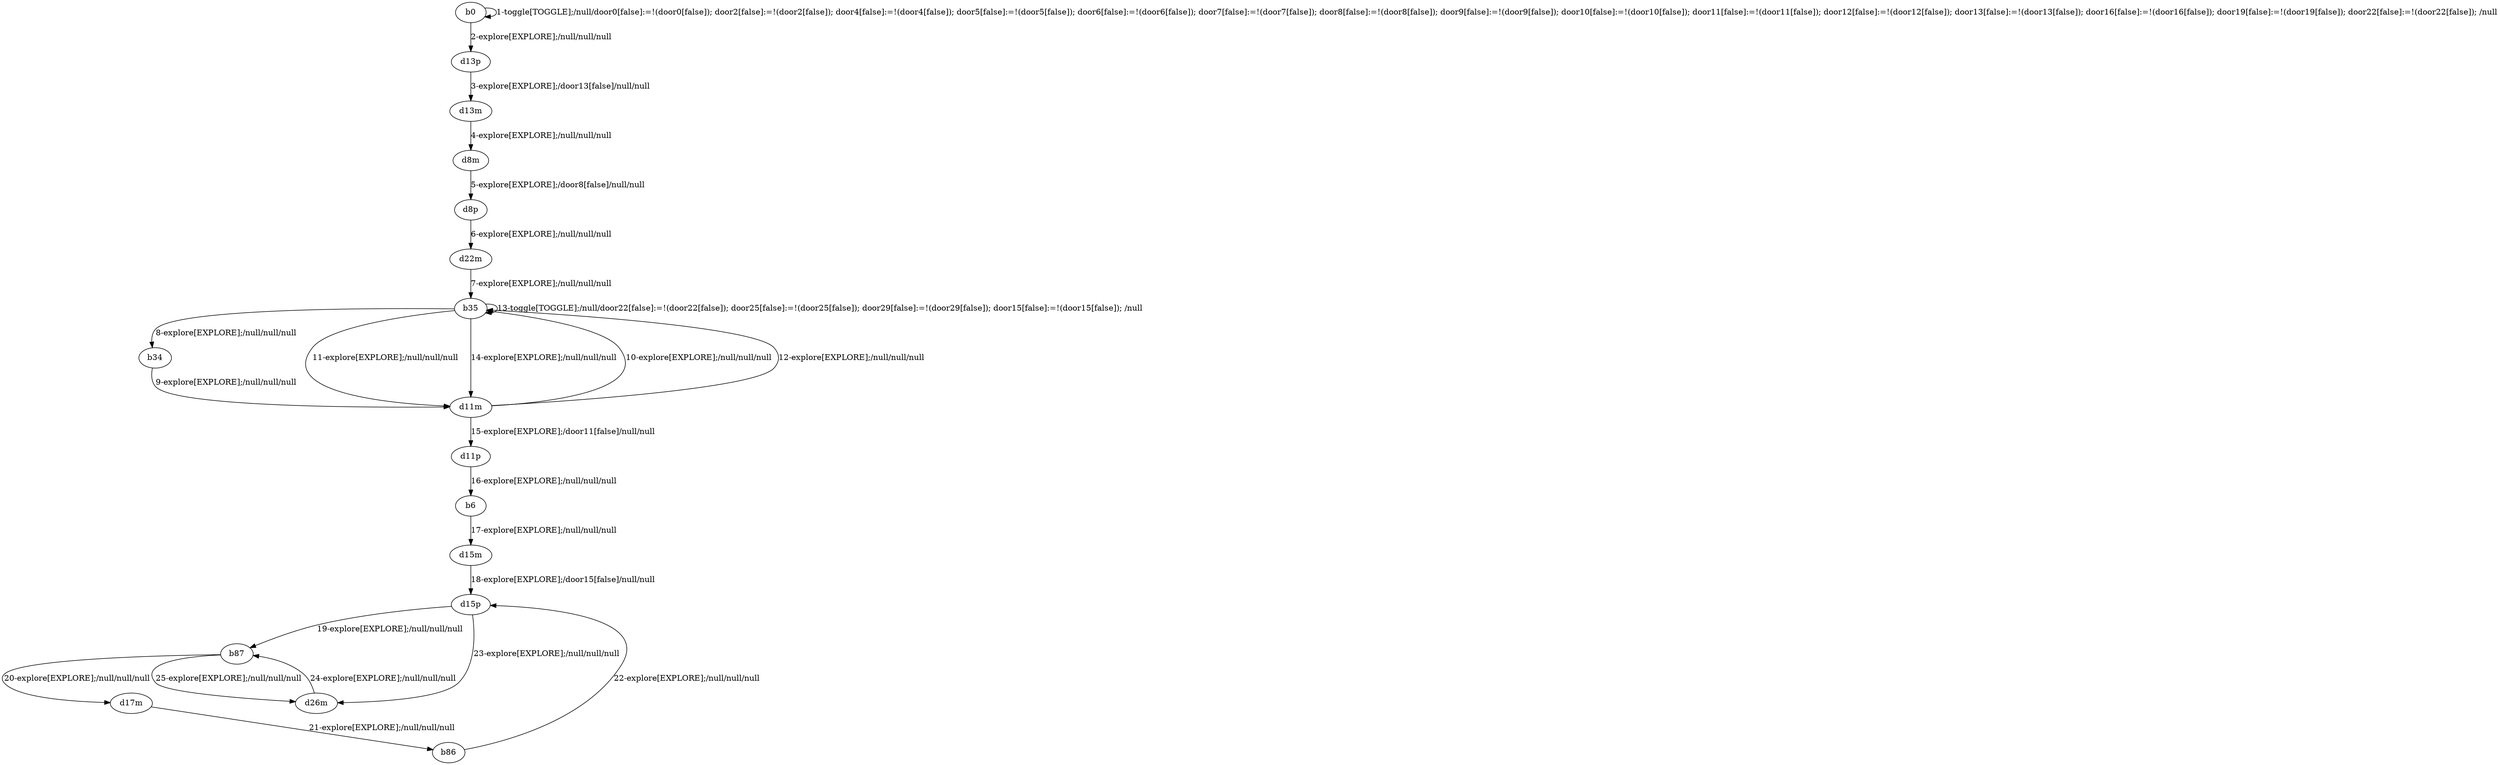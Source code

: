 # Total number of goals covered by this test: 2
# d17m --> b86
# b86 --> d15p

digraph g {
"b0" -> "b0" [label = "1-toggle[TOGGLE];/null/door0[false]:=!(door0[false]); door2[false]:=!(door2[false]); door4[false]:=!(door4[false]); door5[false]:=!(door5[false]); door6[false]:=!(door6[false]); door7[false]:=!(door7[false]); door8[false]:=!(door8[false]); door9[false]:=!(door9[false]); door10[false]:=!(door10[false]); door11[false]:=!(door11[false]); door12[false]:=!(door12[false]); door13[false]:=!(door13[false]); door16[false]:=!(door16[false]); door19[false]:=!(door19[false]); door22[false]:=!(door22[false]); /null"];
"b0" -> "d13p" [label = "2-explore[EXPLORE];/null/null/null"];
"d13p" -> "d13m" [label = "3-explore[EXPLORE];/door13[false]/null/null"];
"d13m" -> "d8m" [label = "4-explore[EXPLORE];/null/null/null"];
"d8m" -> "d8p" [label = "5-explore[EXPLORE];/door8[false]/null/null"];
"d8p" -> "d22m" [label = "6-explore[EXPLORE];/null/null/null"];
"d22m" -> "b35" [label = "7-explore[EXPLORE];/null/null/null"];
"b35" -> "b34" [label = "8-explore[EXPLORE];/null/null/null"];
"b34" -> "d11m" [label = "9-explore[EXPLORE];/null/null/null"];
"d11m" -> "b35" [label = "10-explore[EXPLORE];/null/null/null"];
"b35" -> "d11m" [label = "11-explore[EXPLORE];/null/null/null"];
"d11m" -> "b35" [label = "12-explore[EXPLORE];/null/null/null"];
"b35" -> "b35" [label = "13-toggle[TOGGLE];/null/door22[false]:=!(door22[false]); door25[false]:=!(door25[false]); door29[false]:=!(door29[false]); door15[false]:=!(door15[false]); /null"];
"b35" -> "d11m" [label = "14-explore[EXPLORE];/null/null/null"];
"d11m" -> "d11p" [label = "15-explore[EXPLORE];/door11[false]/null/null"];
"d11p" -> "b6" [label = "16-explore[EXPLORE];/null/null/null"];
"b6" -> "d15m" [label = "17-explore[EXPLORE];/null/null/null"];
"d15m" -> "d15p" [label = "18-explore[EXPLORE];/door15[false]/null/null"];
"d15p" -> "b87" [label = "19-explore[EXPLORE];/null/null/null"];
"b87" -> "d17m" [label = "20-explore[EXPLORE];/null/null/null"];
"d17m" -> "b86" [label = "21-explore[EXPLORE];/null/null/null"];
"b86" -> "d15p" [label = "22-explore[EXPLORE];/null/null/null"];
"d15p" -> "d26m" [label = "23-explore[EXPLORE];/null/null/null"];
"d26m" -> "b87" [label = "24-explore[EXPLORE];/null/null/null"];
"b87" -> "d26m" [label = "25-explore[EXPLORE];/null/null/null"];
}